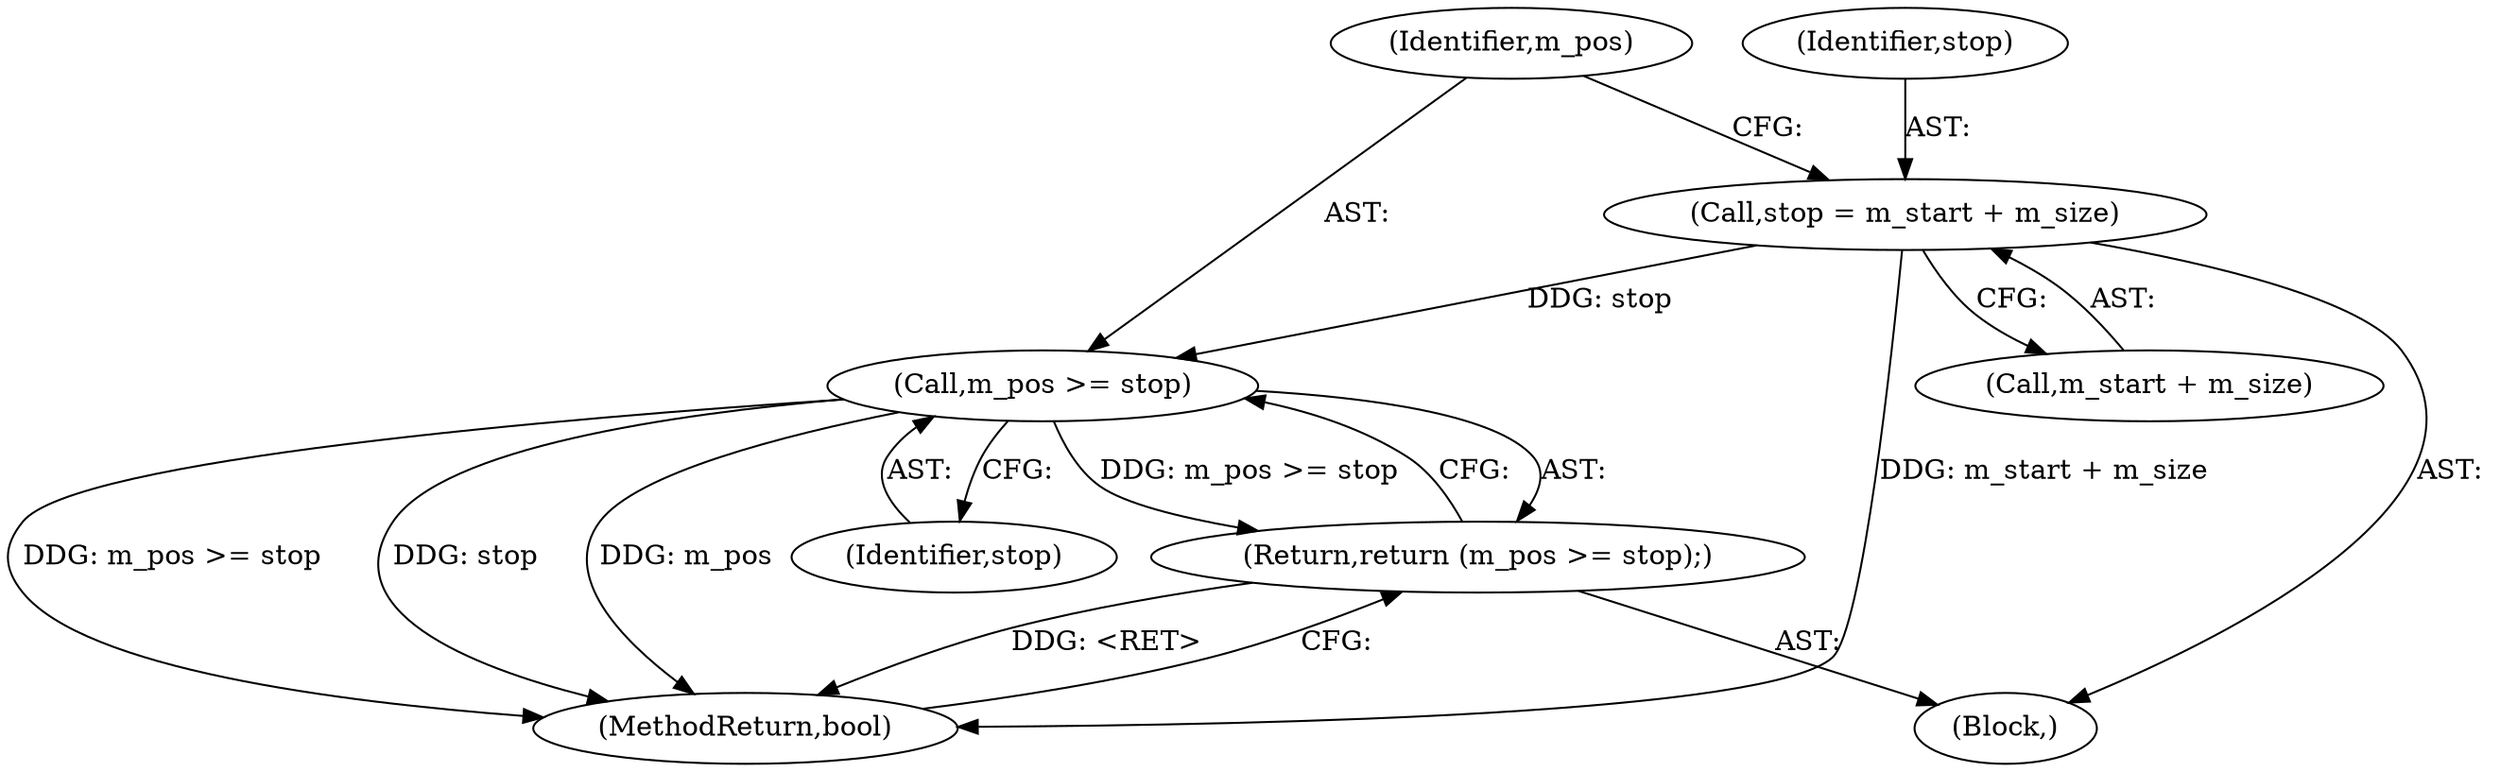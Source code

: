 digraph "0_Android_04839626ed859623901ebd3a5fd483982186b59d_225@integer" {
"1000112" [label="(Call,stop = m_start + m_size)"];
"1000118" [label="(Call,m_pos >= stop)"];
"1000117" [label="(Return,return (m_pos >= stop);)"];
"1000113" [label="(Identifier,stop)"];
"1000117" [label="(Return,return (m_pos >= stop);)"];
"1000119" [label="(Identifier,m_pos)"];
"1000114" [label="(Call,m_start + m_size)"];
"1000121" [label="(MethodReturn,bool)"];
"1000112" [label="(Call,stop = m_start + m_size)"];
"1000120" [label="(Identifier,stop)"];
"1000110" [label="(Block,)"];
"1000118" [label="(Call,m_pos >= stop)"];
"1000112" -> "1000110"  [label="AST: "];
"1000112" -> "1000114"  [label="CFG: "];
"1000113" -> "1000112"  [label="AST: "];
"1000114" -> "1000112"  [label="AST: "];
"1000119" -> "1000112"  [label="CFG: "];
"1000112" -> "1000121"  [label="DDG: m_start + m_size"];
"1000112" -> "1000118"  [label="DDG: stop"];
"1000118" -> "1000117"  [label="AST: "];
"1000118" -> "1000120"  [label="CFG: "];
"1000119" -> "1000118"  [label="AST: "];
"1000120" -> "1000118"  [label="AST: "];
"1000117" -> "1000118"  [label="CFG: "];
"1000118" -> "1000121"  [label="DDG: m_pos >= stop"];
"1000118" -> "1000121"  [label="DDG: stop"];
"1000118" -> "1000121"  [label="DDG: m_pos"];
"1000118" -> "1000117"  [label="DDG: m_pos >= stop"];
"1000117" -> "1000110"  [label="AST: "];
"1000121" -> "1000117"  [label="CFG: "];
"1000117" -> "1000121"  [label="DDG: <RET>"];
}
